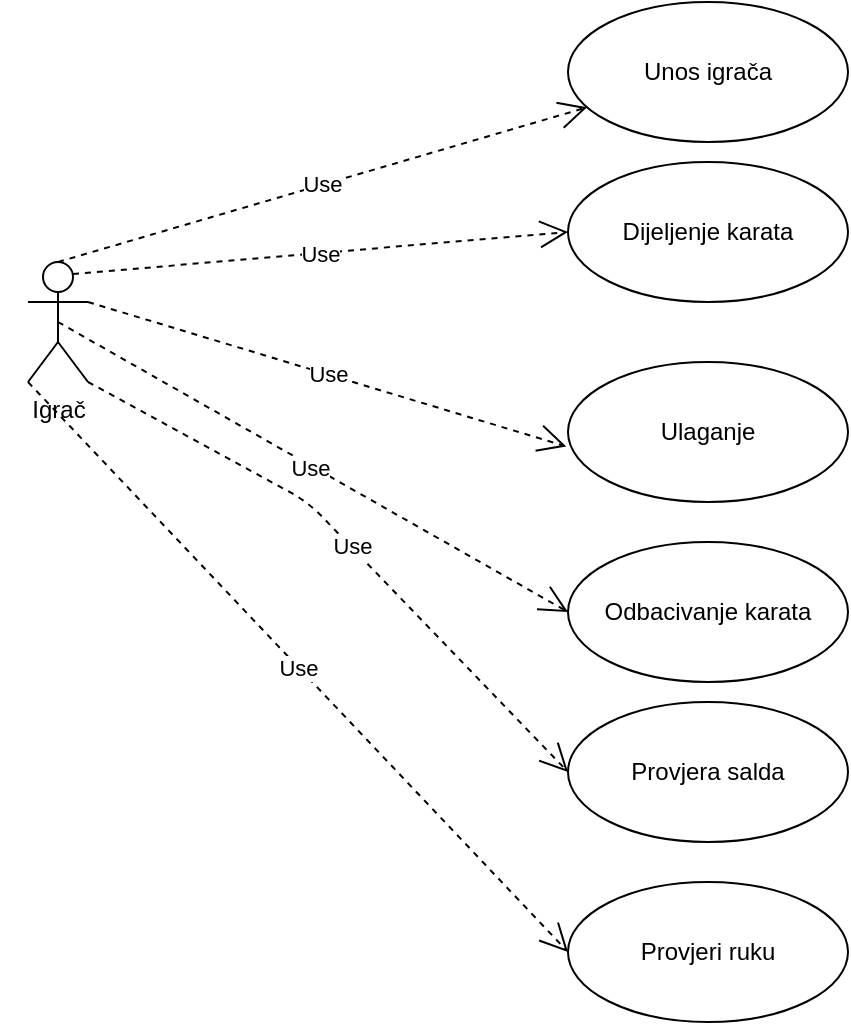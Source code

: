 <mxfile version="14.1.8" type="device" pages="3"><diagram id="1rjIhaceOna3B25xuHaN" name="slučajevi_korištenja"><mxGraphModel dx="1024" dy="592" grid="1" gridSize="10" guides="1" tooltips="1" connect="1" arrows="1" fold="1" page="1" pageScale="1" pageWidth="827" pageHeight="1169" math="0" shadow="0"><root><mxCell id="0"/><mxCell id="1" parent="0"/><mxCell id="VCCWpl08ZoLoeEY-YODA-1" value="Igrač&lt;br&gt;" style="shape=umlActor;verticalLabelPosition=bottom;verticalAlign=top;html=1;" parent="1" vertex="1"><mxGeometry x="100" y="140" width="30" height="60" as="geometry"/></mxCell><mxCell id="VCCWpl08ZoLoeEY-YODA-2" value="Dijeljenje karata" style="ellipse;whiteSpace=wrap;html=1;" parent="1" vertex="1"><mxGeometry x="370" y="90" width="140" height="70" as="geometry"/></mxCell><mxCell id="VCCWpl08ZoLoeEY-YODA-10" value="Ulaganje" style="ellipse;whiteSpace=wrap;html=1;" parent="1" vertex="1"><mxGeometry x="370" y="190" width="140" height="70" as="geometry"/></mxCell><mxCell id="VCCWpl08ZoLoeEY-YODA-11" value="Odbacivanje karata" style="ellipse;whiteSpace=wrap;html=1;" parent="1" vertex="1"><mxGeometry x="370" y="280" width="140" height="70" as="geometry"/></mxCell><mxCell id="VCCWpl08ZoLoeEY-YODA-13" value="Provjera salda" style="ellipse;whiteSpace=wrap;html=1;" parent="1" vertex="1"><mxGeometry x="370" y="360" width="140" height="70" as="geometry"/></mxCell><mxCell id="VCCWpl08ZoLoeEY-YODA-14" value="Provjeri ruku" style="ellipse;whiteSpace=wrap;html=1;" parent="1" vertex="1"><mxGeometry x="370" y="450" width="140" height="70" as="geometry"/></mxCell><mxCell id="VCCWpl08ZoLoeEY-YODA-17" value="Unos igrača" style="ellipse;whiteSpace=wrap;html=1;" parent="1" vertex="1"><mxGeometry x="370" y="10" width="140" height="70" as="geometry"/></mxCell><mxCell id="VCCWpl08ZoLoeEY-YODA-18" value="Use" style="endArrow=open;endSize=12;dashed=1;html=1;exitX=0.75;exitY=0.1;exitDx=0;exitDy=0;exitPerimeter=0;entryX=0;entryY=0.5;entryDx=0;entryDy=0;" parent="1" source="VCCWpl08ZoLoeEY-YODA-1" target="VCCWpl08ZoLoeEY-YODA-2" edge="1"><mxGeometry width="160" relative="1" as="geometry"><mxPoint x="280" y="170" as="sourcePoint"/><mxPoint x="280" y="180" as="targetPoint"/></mxGeometry></mxCell><mxCell id="VCCWpl08ZoLoeEY-YODA-22" value="Use" style="endArrow=open;endSize=12;dashed=1;html=1;entryX=-0.006;entryY=0.603;entryDx=0;entryDy=0;entryPerimeter=0;" parent="1" target="VCCWpl08ZoLoeEY-YODA-10" edge="1"><mxGeometry width="160" relative="1" as="geometry"><mxPoint x="130" y="160" as="sourcePoint"/><mxPoint x="290" y="160" as="targetPoint"/></mxGeometry></mxCell><mxCell id="VCCWpl08ZoLoeEY-YODA-23" value="Use" style="endArrow=open;endSize=12;dashed=1;html=1;entryX=0;entryY=0.5;entryDx=0;entryDy=0;exitX=0.5;exitY=0.5;exitDx=0;exitDy=0;exitPerimeter=0;" parent="1" source="VCCWpl08ZoLoeEY-YODA-1" target="VCCWpl08ZoLoeEY-YODA-11" edge="1"><mxGeometry x="-0.003" y="-1" width="160" relative="1" as="geometry"><mxPoint x="130.84" y="178.89" as="sourcePoint"/><mxPoint x="370.0" y="181.1" as="targetPoint"/><mxPoint as="offset"/></mxGeometry></mxCell><mxCell id="VCCWpl08ZoLoeEY-YODA-24" value="Use" style="endArrow=open;endSize=12;dashed=1;html=1;entryX=0;entryY=0.5;entryDx=0;entryDy=0;exitX=0;exitY=1;exitDx=0;exitDy=0;exitPerimeter=0;" parent="1" source="VCCWpl08ZoLoeEY-YODA-1" target="VCCWpl08ZoLoeEY-YODA-14" edge="1"><mxGeometry width="160" relative="1" as="geometry"><mxPoint x="130.84" y="197.79" as="sourcePoint"/><mxPoint x="370.0" y="200.0" as="targetPoint"/></mxGeometry></mxCell><mxCell id="VCCWpl08ZoLoeEY-YODA-25" value="Use" style="endArrow=open;endSize=12;dashed=1;html=1;entryX=0;entryY=0.5;entryDx=0;entryDy=0;exitX=1;exitY=1;exitDx=0;exitDy=0;exitPerimeter=0;" parent="1" source="VCCWpl08ZoLoeEY-YODA-1" target="VCCWpl08ZoLoeEY-YODA-13" edge="1"><mxGeometry width="160" relative="1" as="geometry"><mxPoint x="160" y="190" as="sourcePoint"/><mxPoint x="399.16" y="192.21" as="targetPoint"/><Array as="points"><mxPoint x="240" y="260"/></Array></mxGeometry></mxCell><mxCell id="hV4m1HwPkZVESfd891AW-2" value="Use" style="endArrow=open;endSize=12;dashed=1;html=1;exitX=0.5;exitY=0;exitDx=0;exitDy=0;exitPerimeter=0;" parent="1" source="VCCWpl08ZoLoeEY-YODA-1" target="VCCWpl08ZoLoeEY-YODA-17" edge="1"><mxGeometry width="160" relative="1" as="geometry"><mxPoint x="160" y="100" as="sourcePoint"/><mxPoint x="320" y="100" as="targetPoint"/></mxGeometry></mxCell></root></mxGraphModel></diagram><diagram id="LjTDrCnEdMiGGxhTBYCO" name="aktivnosti"><mxGraphModel dx="1024" dy="592" grid="1" gridSize="10" guides="1" tooltips="1" connect="1" arrows="1" fold="1" page="1" pageScale="1" pageWidth="827" pageHeight="1169" math="0" shadow="0"><root><mxCell id="hqItZBQhkmO3epQSCkYm-0"/><mxCell id="hqItZBQhkmO3epQSCkYm-1" parent="hqItZBQhkmO3epQSCkYm-0"/><mxCell id="Nm_mN0WHKjPmF4f8Fg1x-3" value="" style="edgeStyle=orthogonalEdgeStyle;rounded=0;orthogonalLoop=1;jettySize=auto;html=1;entryX=0.5;entryY=0;entryDx=0;entryDy=0;" parent="hqItZBQhkmO3epQSCkYm-1" source="_FjTvCVO-cuYSopI4_lp-0" target="_FjTvCVO-cuYSopI4_lp-2" edge="1"><mxGeometry relative="1" as="geometry"><mxPoint x="285" y="50" as="targetPoint"/></mxGeometry></mxCell><mxCell id="_FjTvCVO-cuYSopI4_lp-0" value="" style="ellipse;html=1;shape=endState;fillColor=#000000;strokeColor=#ff0000;" parent="hqItZBQhkmO3epQSCkYm-1" vertex="1"><mxGeometry x="270" y="10" width="30" height="30" as="geometry"/></mxCell><mxCell id="_FjTvCVO-cuYSopI4_lp-2" value="Unos Igrača" style="rounded=1;whiteSpace=wrap;html=1;arcSize=40;fontColor=#000000;fillColor=#ffffc0;strokeColor=#ff0000;" parent="hqItZBQhkmO3epQSCkYm-1" vertex="1"><mxGeometry x="225" y="100" width="120" height="30" as="geometry"/></mxCell><mxCell id="ytQGKMkzTQpeD60cHfR6-0" value="Podjela karata" style="rounded=1;whiteSpace=wrap;html=1;arcSize=40;fontColor=#000000;fillColor=#ffffc0;strokeColor=#ff0000;" parent="hqItZBQhkmO3epQSCkYm-1" vertex="1"><mxGeometry x="225" y="330" width="120" height="40" as="geometry"/></mxCell><mxCell id="ef44YBJRDh0CwOHoiHKU-0" value="" style="ellipse;html=1;shape=endState;fillColor=#000000;strokeColor=#ff0000;" parent="hqItZBQhkmO3epQSCkYm-1" vertex="1"><mxGeometry x="230" y="910" width="30" height="30" as="geometry"/></mxCell><mxCell id="NUQ_2A7YtPijD4ilQ01Y-1" value="" style="edgeStyle=orthogonalEdgeStyle;html=1;verticalAlign=bottom;endArrow=open;endSize=8;strokeColor=#ff0000;entryX=0.5;entryY=0;entryDx=0;entryDy=0;" parent="hqItZBQhkmO3epQSCkYm-1" source="ytQGKMkzTQpeD60cHfR6-0" edge="1" target="NUQ_2A7YtPijD4ilQ01Y-10"><mxGeometry relative="1" as="geometry"><mxPoint x="285" y="430" as="targetPoint"/><mxPoint x="277" y="400" as="sourcePoint"/></mxGeometry></mxCell><mxCell id="NUQ_2A7YtPijD4ilQ01Y-25" style="edgeStyle=orthogonalEdgeStyle;rounded=0;orthogonalLoop=1;jettySize=auto;html=1;exitX=0.5;exitY=1;exitDx=0;exitDy=0;entryX=0.5;entryY=0;entryDx=0;entryDy=0;" parent="hqItZBQhkmO3epQSCkYm-1" source="NUQ_2A7YtPijD4ilQ01Y-10" target="NUQ_2A7YtPijD4ilQ01Y-27" edge="1"><mxGeometry relative="1" as="geometry"><mxPoint x="285" y="620" as="targetPoint"/></mxGeometry></mxCell><mxCell id="NUQ_2A7YtPijD4ilQ01Y-10" value="Igranje ruke" style="rounded=1;whiteSpace=wrap;html=1;arcSize=40;fontColor=#000000;fillColor=#ffffc0;strokeColor=#ff0000;" parent="hqItZBQhkmO3epQSCkYm-1" vertex="1"><mxGeometry x="225" y="400" width="120" height="40" as="geometry"/></mxCell><mxCell id="NUQ_2A7YtPijD4ilQ01Y-31" value="zadrzati" style="edgeStyle=orthogonalEdgeStyle;rounded=0;orthogonalLoop=1;jettySize=auto;html=1;exitX=0.5;exitY=1;exitDx=0;exitDy=0;" parent="hqItZBQhkmO3epQSCkYm-1" source="NUQ_2A7YtPijD4ilQ01Y-27" edge="1"><mxGeometry relative="1" as="geometry"><mxPoint x="285" y="600" as="targetPoint"/></mxGeometry></mxCell><mxCell id="NUQ_2A7YtPijD4ilQ01Y-33" value="odbacujemo" style="edgeStyle=orthogonalEdgeStyle;rounded=0;orthogonalLoop=1;jettySize=auto;html=1;exitX=0;exitY=0.5;exitDx=0;exitDy=0;" parent="hqItZBQhkmO3epQSCkYm-1" source="NUQ_2A7YtPijD4ilQ01Y-27" target="NUQ_2A7YtPijD4ilQ01Y-34" edge="1"><mxGeometry relative="1" as="geometry"><mxPoint x="150" y="540" as="targetPoint"/><Array as="points"><mxPoint x="150" y="515"/><mxPoint x="150" y="515"/></Array></mxGeometry></mxCell><mxCell id="NUQ_2A7YtPijD4ilQ01Y-27" value="Provjera karata:&lt;br&gt;zadržati ili odbaciti karte" style="rhombus;whiteSpace=wrap;html=1;fillColor=#ffffc0;strokeColor=#ff0000;" parent="hqItZBQhkmO3epQSCkYm-1" vertex="1"><mxGeometry x="230" y="480" width="110" height="70" as="geometry"/></mxCell><mxCell id="ClJDuBuERtZtVpX3xaVn-8" style="edgeStyle=orthogonalEdgeStyle;rounded=0;orthogonalLoop=1;jettySize=auto;html=1;exitX=0.5;exitY=1;exitDx=0;exitDy=0;entryX=0.5;entryY=0;entryDx=0;entryDy=0;" edge="1" parent="hqItZBQhkmO3epQSCkYm-1" source="NUQ_2A7YtPijD4ilQ01Y-32" target="NUQ_2A7YtPijD4ilQ01Y-44"><mxGeometry relative="1" as="geometry"/></mxCell><mxCell id="NUQ_2A7YtPijD4ilQ01Y-32" value="Igranje ruke" style="rounded=1;whiteSpace=wrap;html=1;arcSize=40;fontColor=#000000;fillColor=#ffffc0;strokeColor=#ff0000;" parent="hqItZBQhkmO3epQSCkYm-1" vertex="1"><mxGeometry x="225" y="600" width="120" height="40" as="geometry"/></mxCell><mxCell id="NUQ_2A7YtPijD4ilQ01Y-35" style="edgeStyle=orthogonalEdgeStyle;rounded=0;orthogonalLoop=1;jettySize=auto;html=1;exitX=0.5;exitY=1;exitDx=0;exitDy=0;" parent="hqItZBQhkmO3epQSCkYm-1" source="NUQ_2A7YtPijD4ilQ01Y-34" target="NUQ_2A7YtPijD4ilQ01Y-36" edge="1"><mxGeometry relative="1" as="geometry"><mxPoint x="150" y="590" as="targetPoint"/></mxGeometry></mxCell><mxCell id="NUQ_2A7YtPijD4ilQ01Y-34" value="Odabir koliko karata zelimo odbaciti" style="rounded=1;whiteSpace=wrap;html=1;arcSize=40;fontColor=#000000;fillColor=#ffffc0;strokeColor=#ff0000;" parent="hqItZBQhkmO3epQSCkYm-1" vertex="1"><mxGeometry x="50" y="530" width="120" height="40" as="geometry"/></mxCell><mxCell id="NUQ_2A7YtPijD4ilQ01Y-37" style="edgeStyle=orthogonalEdgeStyle;rounded=0;orthogonalLoop=1;jettySize=auto;html=1;" parent="hqItZBQhkmO3epQSCkYm-1" source="NUQ_2A7YtPijD4ilQ01Y-36" target="NUQ_2A7YtPijD4ilQ01Y-32" edge="1"><mxGeometry relative="1" as="geometry"/></mxCell><mxCell id="NUQ_2A7YtPijD4ilQ01Y-36" value="Zamjena odbačenih" style="rounded=1;whiteSpace=wrap;html=1;arcSize=40;fontColor=#000000;fillColor=#ffffc0;strokeColor=#ff0000;" parent="hqItZBQhkmO3epQSCkYm-1" vertex="1"><mxGeometry x="50" y="600" width="120" height="40" as="geometry"/></mxCell><mxCell id="NUQ_2A7YtPijD4ilQ01Y-48" style="edgeStyle=orthogonalEdgeStyle;rounded=0;orthogonalLoop=1;jettySize=auto;html=1;entryX=0.5;entryY=0;entryDx=0;entryDy=0;entryPerimeter=0;" parent="hqItZBQhkmO3epQSCkYm-1" source="NUQ_2A7YtPijD4ilQ01Y-44" target="ClJDuBuERtZtVpX3xaVn-0" edge="1"><mxGeometry relative="1" as="geometry"><mxPoint x="285" y="740" as="targetPoint"/></mxGeometry></mxCell><mxCell id="NUQ_2A7YtPijD4ilQ01Y-44" value="Provjera:&lt;br&gt;Pobjeda ili poraz" style="rounded=1;whiteSpace=wrap;html=1;arcSize=40;fontColor=#000000;fillColor=#ffffc0;strokeColor=#ff0000;" parent="hqItZBQhkmO3epQSCkYm-1" vertex="1"><mxGeometry x="225" y="680" width="120" height="40" as="geometry"/></mxCell><mxCell id="NUQ_2A7YtPijD4ilQ01Y-50" value="igrač nema novaca" style="edgeStyle=orthogonalEdgeStyle;rounded=0;orthogonalLoop=1;jettySize=auto;html=1;exitX=0;exitY=0.5;exitDx=0;exitDy=0;entryX=0.5;entryY=0;entryDx=0;entryDy=0;exitPerimeter=0;" parent="hqItZBQhkmO3epQSCkYm-1" source="ClJDuBuERtZtVpX3xaVn-0" target="ef44YBJRDh0CwOHoiHKU-0" edge="1"><mxGeometry x="0.365" y="-5" relative="1" as="geometry"><mxPoint x="245" y="860" as="sourcePoint"/><mxPoint as="offset"/></mxGeometry></mxCell><mxCell id="Nm_mN0WHKjPmF4f8Fg1x-4" value="" style="endArrow=classic;html=1;exitX=0.5;exitY=1;exitDx=0;exitDy=0;entryX=0.5;entryY=0;entryDx=0;entryDy=0;" parent="hqItZBQhkmO3epQSCkYm-1" source="_FjTvCVO-cuYSopI4_lp-2" target="WrCTJJ5gUmcBH3tsk2RR-0" edge="1"><mxGeometry width="50" height="50" relative="1" as="geometry"><mxPoint x="390" y="250" as="sourcePoint"/><mxPoint x="285" y="180" as="targetPoint"/></mxGeometry></mxCell><mxCell id="WrCTJJ5gUmcBH3tsk2RR-4" style="edgeStyle=orthogonalEdgeStyle;rounded=0;orthogonalLoop=1;jettySize=auto;html=1;exitX=0.5;exitY=1;exitDx=0;exitDy=0;entryX=0.5;entryY=0;entryDx=0;entryDy=0;" edge="1" parent="hqItZBQhkmO3epQSCkYm-1" source="WrCTJJ5gUmcBH3tsk2RR-0" target="WrCTJJ5gUmcBH3tsk2RR-2"><mxGeometry relative="1" as="geometry"/></mxCell><mxCell id="WrCTJJ5gUmcBH3tsk2RR-0" value="Odabir početnog salda" style="rounded=1;whiteSpace=wrap;html=1;arcSize=40;fontColor=#000000;fillColor=#ffffc0;strokeColor=#ff0000;" vertex="1" parent="hqItZBQhkmO3epQSCkYm-1"><mxGeometry x="225" y="170" width="120" height="40" as="geometry"/></mxCell><mxCell id="WrCTJJ5gUmcBH3tsk2RR-5" style="edgeStyle=orthogonalEdgeStyle;rounded=0;orthogonalLoop=1;jettySize=auto;html=1;exitX=0.5;exitY=1;exitDx=0;exitDy=0;" edge="1" parent="hqItZBQhkmO3epQSCkYm-1" source="WrCTJJ5gUmcBH3tsk2RR-2" target="ytQGKMkzTQpeD60cHfR6-0"><mxGeometry relative="1" as="geometry"/></mxCell><mxCell id="WrCTJJ5gUmcBH3tsk2RR-2" value="Odabir uloga" style="rounded=1;whiteSpace=wrap;html=1;arcSize=40;fontColor=#000000;fillColor=#ffffc0;strokeColor=#ff0000;" vertex="1" parent="hqItZBQhkmO3epQSCkYm-1"><mxGeometry x="225" y="240" width="120" height="40" as="geometry"/></mxCell><mxCell id="ClJDuBuERtZtVpX3xaVn-0" value="" style="strokeWidth=2;html=1;shape=mxgraph.flowchart.decision;whiteSpace=wrap;" vertex="1" parent="hqItZBQhkmO3epQSCkYm-1"><mxGeometry x="267.5" y="760" width="35" height="30" as="geometry"/></mxCell><mxCell id="ClJDuBuERtZtVpX3xaVn-2" value="igrač pobijedio" style="edgeStyle=orthogonalEdgeStyle;rounded=0;orthogonalLoop=1;jettySize=auto;html=1;exitX=1;exitY=0.5;exitDx=0;exitDy=0;exitPerimeter=0;" edge="1" parent="hqItZBQhkmO3epQSCkYm-1" target="ClJDuBuERtZtVpX3xaVn-7" source="ClJDuBuERtZtVpX3xaVn-0"><mxGeometry x="0.018" relative="1" as="geometry"><mxPoint x="345" y="860" as="sourcePoint"/><mxPoint x="310" y="940" as="targetPoint"/><Array as="points"><mxPoint x="303" y="790"/><mxPoint x="310" y="790"/></Array><mxPoint y="1" as="offset"/></mxGeometry></mxCell><mxCell id="ClJDuBuERtZtVpX3xaVn-3" value="" style="endArrow=classic;html=1;exitX=1;exitY=0.5;exitDx=0;exitDy=0;exitPerimeter=0;entryX=1;entryY=0.5;entryDx=0;entryDy=0;" edge="1" parent="hqItZBQhkmO3epQSCkYm-1" source="ClJDuBuERtZtVpX3xaVn-0" target="WrCTJJ5gUmcBH3tsk2RR-2"><mxGeometry relative="1" as="geometry"><mxPoint x="320" y="1044.5" as="sourcePoint"/><mxPoint x="420" y="1044.5" as="targetPoint"/><Array as="points"><mxPoint x="440" y="775"/><mxPoint x="440" y="650"/><mxPoint x="440" y="260"/></Array></mxGeometry></mxCell><mxCell id="ClJDuBuERtZtVpX3xaVn-4" value="nova runda" style="edgeLabel;resizable=0;html=1;align=center;verticalAlign=middle;" connectable="0" vertex="1" parent="ClJDuBuERtZtVpX3xaVn-3"><mxGeometry relative="1" as="geometry"/></mxCell><mxCell id="ClJDuBuERtZtVpX3xaVn-7" value="" style="ellipse;html=1;shape=endState;fillColor=#000000;strokeColor=#ff0000;" vertex="1" parent="hqItZBQhkmO3epQSCkYm-1"><mxGeometry x="295" y="910" width="30" height="30" as="geometry"/></mxCell></root></mxGraphModel></diagram><diagram id="RKMDYkyScEELAbWrFlR2" name="aktivnost_unosIgrača"><mxGraphModel dx="1024" dy="592" grid="1" gridSize="10" guides="1" tooltips="1" connect="1" arrows="1" fold="1" page="1" pageScale="1" pageWidth="850" pageHeight="1100" math="0" shadow="0"><root><mxCell id="mOEAXtgaLdVataOlTtoi-0"/><mxCell id="mOEAXtgaLdVataOlTtoi-1" parent="mOEAXtgaLdVataOlTtoi-0"/><mxCell id="pDVjUA6mPeJ9Dli2ZigN-0" value="" style="ellipse;html=1;shape=startState;fillColor=#000000;strokeColor=#ff0000;" vertex="1" parent="mOEAXtgaLdVataOlTtoi-1"><mxGeometry x="300" y="30" width="30" height="30" as="geometry"/></mxCell><mxCell id="pDVjUA6mPeJ9Dli2ZigN-1" value="" style="edgeStyle=orthogonalEdgeStyle;html=1;verticalAlign=bottom;endArrow=open;endSize=8;strokeColor=#ff0000;entryX=0.5;entryY=0;entryDx=0;entryDy=0;" edge="1" source="pDVjUA6mPeJ9Dli2ZigN-0" parent="mOEAXtgaLdVataOlTtoi-1" target="pDVjUA6mPeJ9Dli2ZigN-2"><mxGeometry relative="1" as="geometry"><mxPoint x="315" y="120" as="targetPoint"/></mxGeometry></mxCell><mxCell id="pDVjUA6mPeJ9Dli2ZigN-2" value="Igra zahtjeva unos imena igrača" style="rounded=1;whiteSpace=wrap;html=1;arcSize=40;fontColor=#000000;fillColor=#ffffc0;strokeColor=#ff0000;" vertex="1" parent="mOEAXtgaLdVataOlTtoi-1"><mxGeometry x="255" y="100" width="120" height="40" as="geometry"/></mxCell><mxCell id="pDVjUA6mPeJ9Dli2ZigN-3" value="" style="edgeStyle=orthogonalEdgeStyle;html=1;verticalAlign=bottom;endArrow=open;endSize=8;strokeColor=#ff0000;entryX=0.5;entryY=0;entryDx=0;entryDy=0;" edge="1" source="pDVjUA6mPeJ9Dli2ZigN-2" parent="mOEAXtgaLdVataOlTtoi-1" target="pDVjUA6mPeJ9Dli2ZigN-4"><mxGeometry relative="1" as="geometry"><mxPoint x="315" y="200" as="targetPoint"/></mxGeometry></mxCell><mxCell id="pDVjUA6mPeJ9Dli2ZigN-4" value="Igrač unosi ime" style="rounded=1;whiteSpace=wrap;html=1;arcSize=40;fontColor=#000000;fillColor=#ffffc0;strokeColor=#ff0000;" vertex="1" parent="mOEAXtgaLdVataOlTtoi-1"><mxGeometry x="255" y="180" width="120" height="40" as="geometry"/></mxCell><mxCell id="pDVjUA6mPeJ9Dli2ZigN-5" value="" style="edgeStyle=orthogonalEdgeStyle;html=1;verticalAlign=bottom;endArrow=open;endSize=8;strokeColor=#ff0000;entryX=0.5;entryY=0;entryDx=0;entryDy=0;" edge="1" source="pDVjUA6mPeJ9Dli2ZigN-4" parent="mOEAXtgaLdVataOlTtoi-1" target="pDVjUA6mPeJ9Dli2ZigN-6"><mxGeometry relative="1" as="geometry"><mxPoint x="315" y="280" as="targetPoint"/></mxGeometry></mxCell><mxCell id="8BGRoITrc_KV0FK9C_2y-1" style="edgeStyle=orthogonalEdgeStyle;rounded=0;orthogonalLoop=1;jettySize=auto;html=1;exitX=0.5;exitY=1;exitDx=0;exitDy=0;" edge="1" parent="mOEAXtgaLdVataOlTtoi-1" source="pDVjUA6mPeJ9Dli2ZigN-6" target="8BGRoITrc_KV0FK9C_2y-0"><mxGeometry relative="1" as="geometry"/></mxCell><mxCell id="pDVjUA6mPeJ9Dli2ZigN-6" value="Igra provjerava unos" style="rounded=1;whiteSpace=wrap;html=1;arcSize=40;fontColor=#000000;fillColor=#ffffc0;strokeColor=#ff0000;" vertex="1" parent="mOEAXtgaLdVataOlTtoi-1"><mxGeometry x="255" y="260" width="120" height="40" as="geometry"/></mxCell><mxCell id="8BGRoITrc_KV0FK9C_2y-0" value="" style="strokeWidth=2;html=1;shape=mxgraph.flowchart.decision;whiteSpace=wrap;" vertex="1" parent="mOEAXtgaLdVataOlTtoi-1"><mxGeometry x="297.5" y="360" width="35" height="30" as="geometry"/></mxCell><mxCell id="8BGRoITrc_KV0FK9C_2y-2" value="" style="endArrow=classic;html=1;exitX=1;exitY=0.5;exitDx=0;exitDy=0;exitPerimeter=0;entryX=1;entryY=0.5;entryDx=0;entryDy=0;" edge="1" parent="mOEAXtgaLdVataOlTtoi-1" source="8BGRoITrc_KV0FK9C_2y-0" target="pDVjUA6mPeJ9Dli2ZigN-2"><mxGeometry relative="1" as="geometry"><mxPoint x="370" y="310" as="sourcePoint"/><mxPoint x="470" y="310" as="targetPoint"/><Array as="points"><mxPoint x="420" y="375"/><mxPoint x="420" y="120"/></Array></mxGeometry></mxCell><mxCell id="8BGRoITrc_KV0FK9C_2y-3" value="Neispravan unos" style="edgeLabel;resizable=0;html=1;align=center;verticalAlign=middle;" connectable="0" vertex="1" parent="8BGRoITrc_KV0FK9C_2y-2"><mxGeometry relative="1" as="geometry"/></mxCell><mxCell id="8BGRoITrc_KV0FK9C_2y-4" value="" style="endArrow=classic;html=1;exitX=0.5;exitY=1;exitDx=0;exitDy=0;exitPerimeter=0;" edge="1" parent="mOEAXtgaLdVataOlTtoi-1" source="8BGRoITrc_KV0FK9C_2y-0" target="8BGRoITrc_KV0FK9C_2y-6"><mxGeometry relative="1" as="geometry"><mxPoint x="370" y="310" as="sourcePoint"/><mxPoint x="315" y="480" as="targetPoint"/></mxGeometry></mxCell><mxCell id="8BGRoITrc_KV0FK9C_2y-5" value="Ispravan unos" style="edgeLabel;resizable=0;html=1;align=center;verticalAlign=middle;" connectable="0" vertex="1" parent="8BGRoITrc_KV0FK9C_2y-4"><mxGeometry relative="1" as="geometry"/></mxCell><mxCell id="8BGRoITrc_KV0FK9C_2y-6" value="" style="ellipse;html=1;shape=endState;fillColor=#000000;strokeColor=#ff0000;" vertex="1" parent="mOEAXtgaLdVataOlTtoi-1"><mxGeometry x="300" y="480" width="30" height="30" as="geometry"/></mxCell></root></mxGraphModel></diagram></mxfile>